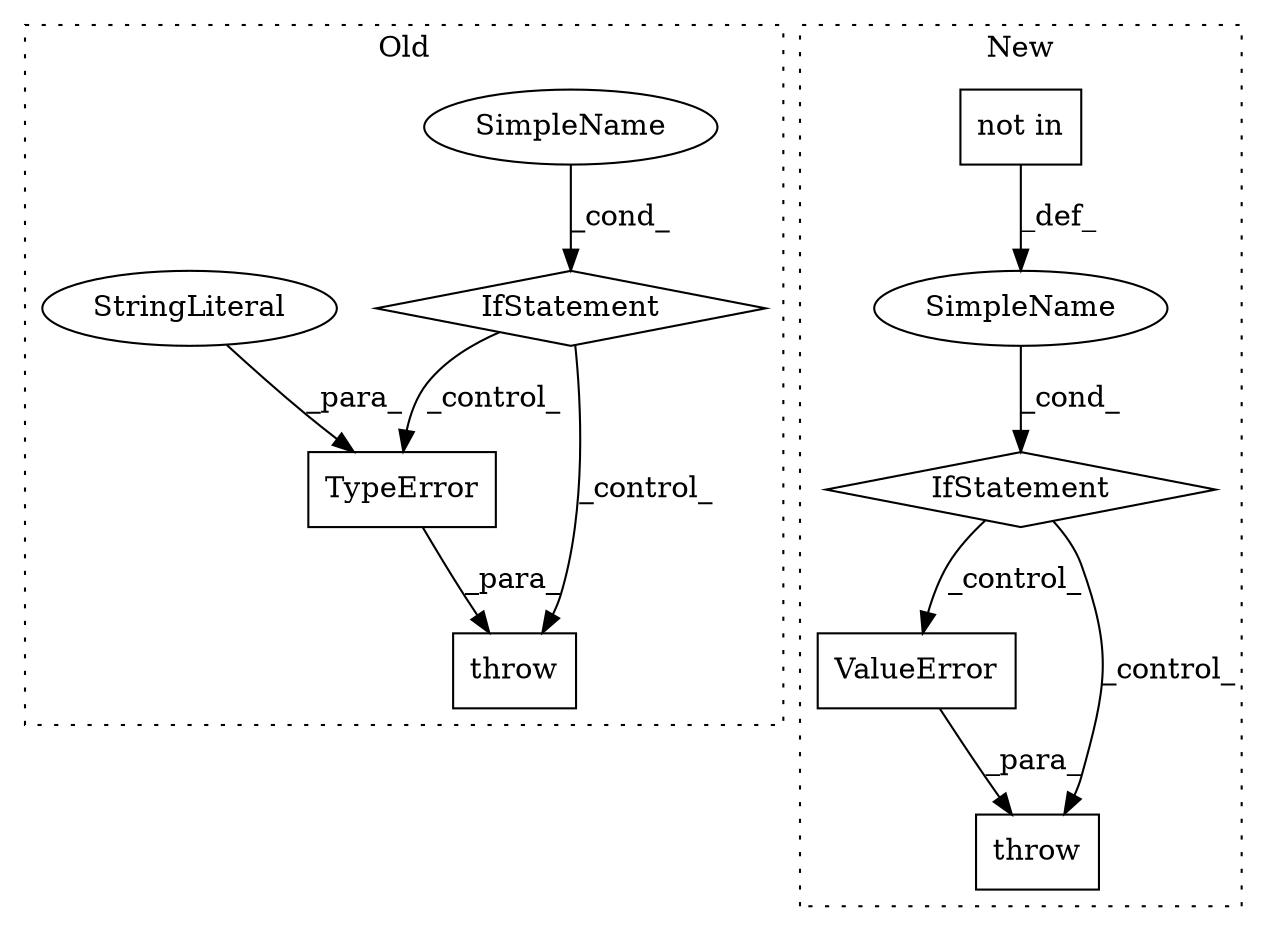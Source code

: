 digraph G {
subgraph cluster0 {
1 [label="TypeError" a="32" s="12560,12671" l="10,1" shape="box"];
3 [label="throw" a="53" s="12554" l="6" shape="box"];
4 [label="IfStatement" a="25" s="12458,12495" l="4,2" shape="diamond"];
5 [label="SimpleName" a="42" s="" l="" shape="ellipse"];
9 [label="StringLiteral" a="45" s="12570" l="101" shape="ellipse"];
label = "Old";
style="dotted";
}
subgraph cluster1 {
2 [label="not in" a="108" s="12544" l="35" shape="box"];
6 [label="IfStatement" a="25" s="12497,12580" l="4,2" shape="diamond"];
7 [label="ValueError" a="32" s="12694,12712" l="11,1" shape="box"];
8 [label="SimpleName" a="42" s="" l="" shape="ellipse"];
10 [label="throw" a="53" s="12688" l="6" shape="box"];
label = "New";
style="dotted";
}
1 -> 3 [label="_para_"];
2 -> 8 [label="_def_"];
4 -> 3 [label="_control_"];
4 -> 1 [label="_control_"];
5 -> 4 [label="_cond_"];
6 -> 10 [label="_control_"];
6 -> 7 [label="_control_"];
7 -> 10 [label="_para_"];
8 -> 6 [label="_cond_"];
9 -> 1 [label="_para_"];
}